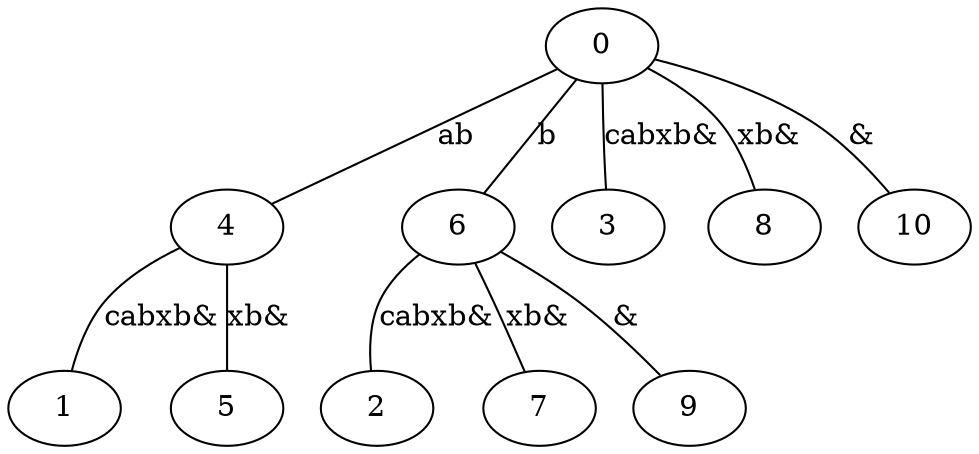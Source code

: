 graph{
	4 -- 1[label = "cabxb&", weight = "1"];
	6 -- 2[label = "cabxb&", weight = "1"];
	0 -- 3[label = "cabxb&", weight = "1"];
	0 -- 4[label = "ab", weight = "1"];
	4 -- 5[label = "xb&", weight = "1"];
	0 -- 6[label = "b", weight = "1"];
	6 -- 7[label = "xb&", weight = "1"];
	0 -- 8[label = "xb&", weight = "1"];
	6 -- 9[label = "&", weight = "1"];
	0 -- 10[label = "&", weight = "1"];
}
